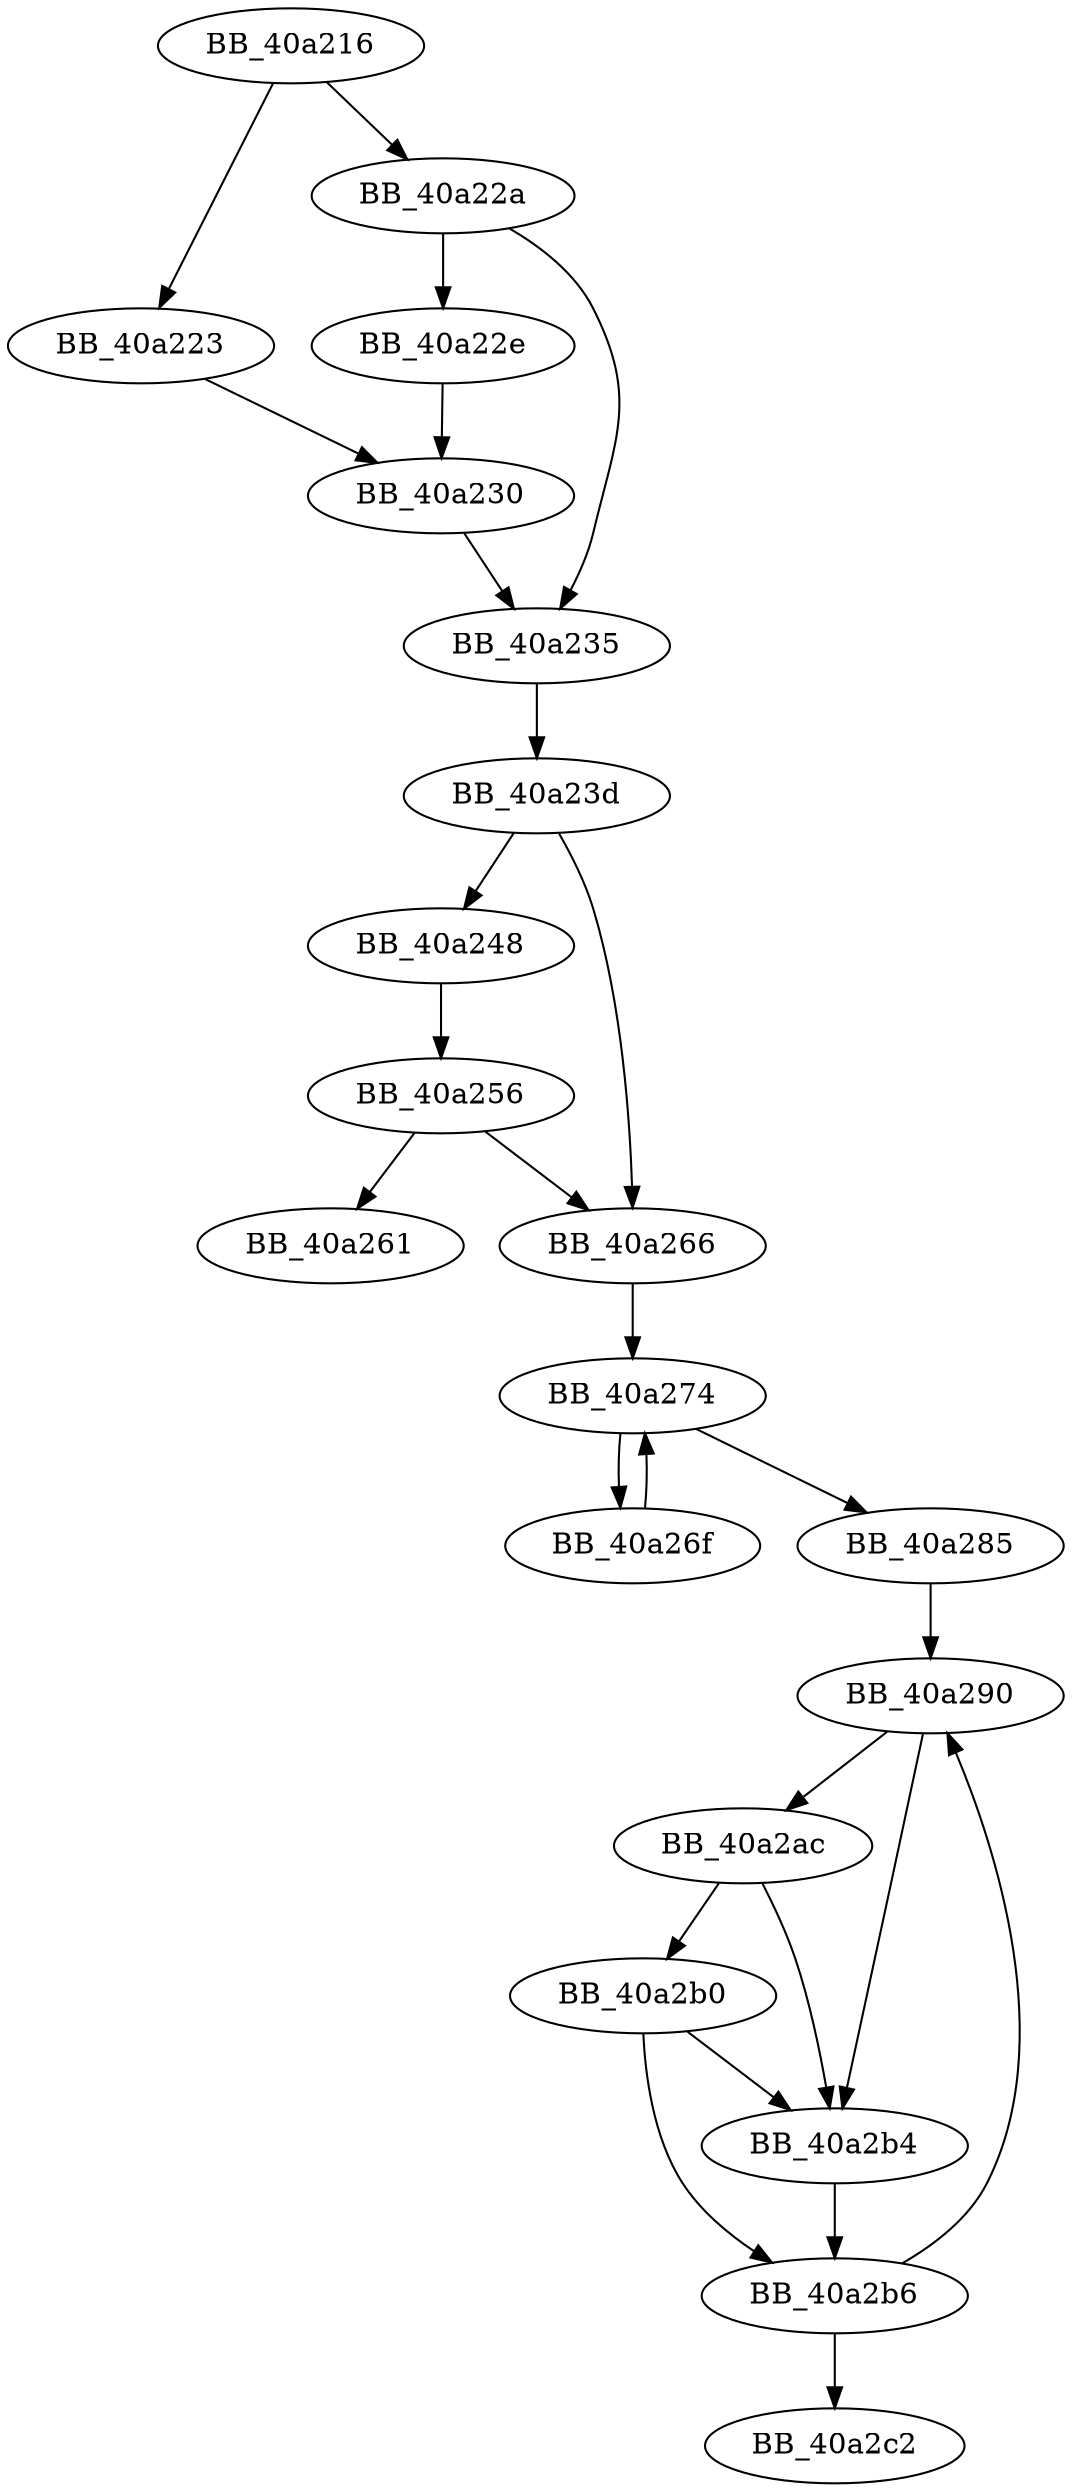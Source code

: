 DiGraph ___initstdio{
BB_40a216->BB_40a223
BB_40a216->BB_40a22a
BB_40a223->BB_40a230
BB_40a22a->BB_40a22e
BB_40a22a->BB_40a235
BB_40a22e->BB_40a230
BB_40a230->BB_40a235
BB_40a235->BB_40a23d
BB_40a23d->BB_40a248
BB_40a23d->BB_40a266
BB_40a248->BB_40a256
BB_40a256->BB_40a261
BB_40a256->BB_40a266
BB_40a266->BB_40a274
BB_40a26f->BB_40a274
BB_40a274->BB_40a26f
BB_40a274->BB_40a285
BB_40a285->BB_40a290
BB_40a290->BB_40a2ac
BB_40a290->BB_40a2b4
BB_40a2ac->BB_40a2b0
BB_40a2ac->BB_40a2b4
BB_40a2b0->BB_40a2b4
BB_40a2b0->BB_40a2b6
BB_40a2b4->BB_40a2b6
BB_40a2b6->BB_40a290
BB_40a2b6->BB_40a2c2
}
